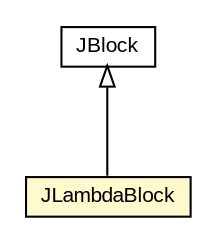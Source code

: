 #!/usr/local/bin/dot
#
# Class diagram 
# Generated by UMLGraph version 5.1 (http://www.umlgraph.org/)
#

digraph G {
	edge [fontname="arial",fontsize=10,labelfontname="arial",labelfontsize=10];
	node [fontname="arial",fontsize=10,shape=plaintext];
	nodesep=0.25;
	ranksep=0.5;
	// com.helger.jcodemodel.JLambdaBlock
	c3972 [label=<<table title="com.helger.jcodemodel.JLambdaBlock" border="0" cellborder="1" cellspacing="0" cellpadding="2" port="p" bgcolor="lemonChiffon" href="./JLambdaBlock.html">
		<tr><td><table border="0" cellspacing="0" cellpadding="1">
<tr><td align="center" balign="center"> JLambdaBlock </td></tr>
		</table></td></tr>
		</table>>, fontname="arial", fontcolor="black", fontsize=10.0];
	// com.helger.jcodemodel.JBlock
	c4001 [label=<<table title="com.helger.jcodemodel.JBlock" border="0" cellborder="1" cellspacing="0" cellpadding="2" port="p" href="./JBlock.html">
		<tr><td><table border="0" cellspacing="0" cellpadding="1">
<tr><td align="center" balign="center"> JBlock </td></tr>
		</table></td></tr>
		</table>>, fontname="arial", fontcolor="black", fontsize=10.0];
	//com.helger.jcodemodel.JLambdaBlock extends com.helger.jcodemodel.JBlock
	c4001:p -> c3972:p [dir=back,arrowtail=empty];
}

